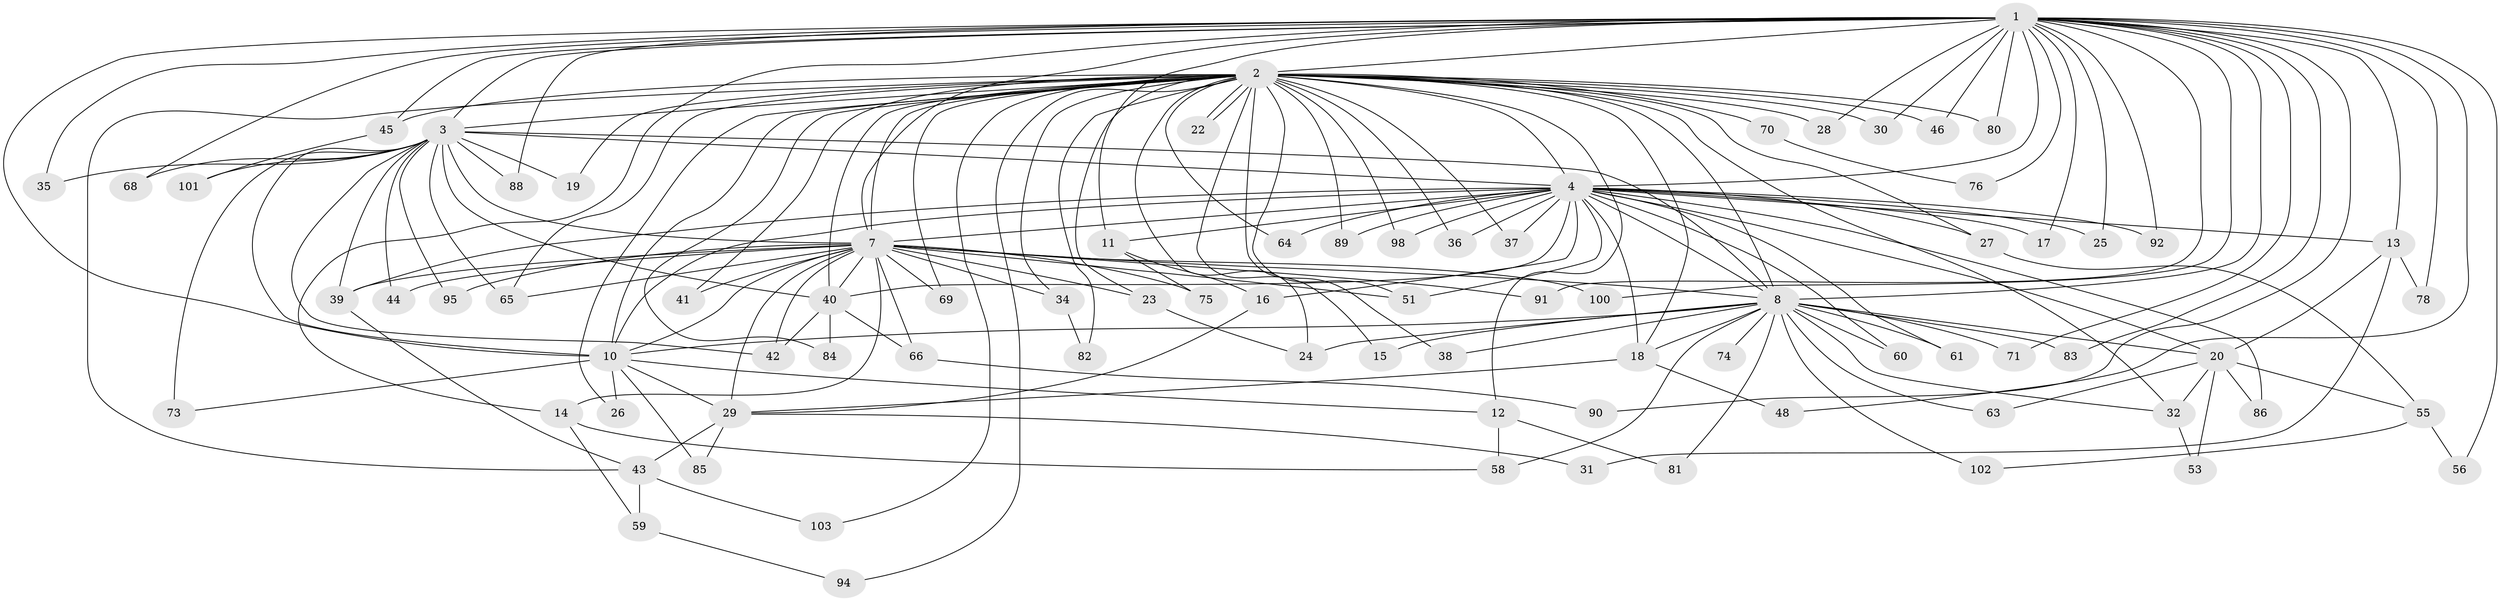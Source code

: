 // Generated by graph-tools (version 1.1) at 2025/23/03/03/25 07:23:44]
// undirected, 82 vertices, 183 edges
graph export_dot {
graph [start="1"]
  node [color=gray90,style=filled];
  1 [super="+9"];
  2 [super="+5"];
  3 [super="+50"];
  4 [super="+6"];
  7 [super="+47"];
  8 [super="+33"];
  10;
  11;
  12;
  13;
  14 [super="+67"];
  15;
  16 [super="+87"];
  17 [super="+57"];
  18 [super="+21"];
  19;
  20;
  22;
  23;
  24 [super="+52"];
  25;
  26;
  27;
  28;
  29 [super="+54"];
  30;
  31;
  32 [super="+62"];
  34;
  35;
  36;
  37;
  38;
  39 [super="+99"];
  40 [super="+93"];
  41;
  42 [super="+49"];
  43 [super="+72"];
  44 [super="+96"];
  45;
  46;
  48;
  51 [super="+79"];
  53;
  55;
  56;
  58;
  59;
  60;
  61;
  63;
  64;
  65 [super="+77"];
  66 [super="+97"];
  68;
  69;
  70;
  71;
  73;
  74;
  75;
  76;
  78;
  80;
  81;
  82;
  83;
  84;
  85;
  86;
  88;
  89;
  90;
  91;
  92;
  94;
  95;
  98;
  100;
  101;
  102;
  103;
  1 -- 2 [weight=4];
  1 -- 3 [weight=2];
  1 -- 4 [weight=4];
  1 -- 7 [weight=2];
  1 -- 8 [weight=2];
  1 -- 10 [weight=2];
  1 -- 11;
  1 -- 13;
  1 -- 14;
  1 -- 17 [weight=2];
  1 -- 25;
  1 -- 28;
  1 -- 30;
  1 -- 35;
  1 -- 45;
  1 -- 46;
  1 -- 48;
  1 -- 56;
  1 -- 68;
  1 -- 71;
  1 -- 78;
  1 -- 88;
  1 -- 92;
  1 -- 100;
  1 -- 76;
  1 -- 80;
  1 -- 83;
  1 -- 90;
  1 -- 91;
  2 -- 3 [weight=2];
  2 -- 4 [weight=4];
  2 -- 7 [weight=2];
  2 -- 8 [weight=2];
  2 -- 10 [weight=2];
  2 -- 12;
  2 -- 22;
  2 -- 22;
  2 -- 23;
  2 -- 24;
  2 -- 26;
  2 -- 27;
  2 -- 30;
  2 -- 32;
  2 -- 38;
  2 -- 40 [weight=2];
  2 -- 41;
  2 -- 64;
  2 -- 65;
  2 -- 70 [weight=2];
  2 -- 82;
  2 -- 84;
  2 -- 89;
  2 -- 103;
  2 -- 69;
  2 -- 15;
  2 -- 80;
  2 -- 19;
  2 -- 28;
  2 -- 94;
  2 -- 34;
  2 -- 98;
  2 -- 36;
  2 -- 37;
  2 -- 43;
  2 -- 45;
  2 -- 46;
  2 -- 51;
  2 -- 18;
  3 -- 4 [weight=2];
  3 -- 7;
  3 -- 8;
  3 -- 10;
  3 -- 19;
  3 -- 35;
  3 -- 39;
  3 -- 42;
  3 -- 44 [weight=2];
  3 -- 65;
  3 -- 68;
  3 -- 73;
  3 -- 95;
  3 -- 101;
  3 -- 40;
  3 -- 88;
  4 -- 7 [weight=2];
  4 -- 8 [weight=2];
  4 -- 10 [weight=2];
  4 -- 11;
  4 -- 20;
  4 -- 25;
  4 -- 40;
  4 -- 60;
  4 -- 89;
  4 -- 92;
  4 -- 98;
  4 -- 64;
  4 -- 13;
  4 -- 16;
  4 -- 17;
  4 -- 18;
  4 -- 86;
  4 -- 27;
  4 -- 36;
  4 -- 37;
  4 -- 39;
  4 -- 61;
  4 -- 51;
  7 -- 8;
  7 -- 10;
  7 -- 14;
  7 -- 23;
  7 -- 29;
  7 -- 34;
  7 -- 41;
  7 -- 44;
  7 -- 51;
  7 -- 66 [weight=2];
  7 -- 69;
  7 -- 75;
  7 -- 91;
  7 -- 95;
  7 -- 100;
  7 -- 40;
  7 -- 39;
  7 -- 42;
  7 -- 65;
  8 -- 10;
  8 -- 15;
  8 -- 18;
  8 -- 38;
  8 -- 58;
  8 -- 61;
  8 -- 63;
  8 -- 71;
  8 -- 74 [weight=2];
  8 -- 81;
  8 -- 83;
  8 -- 102;
  8 -- 20;
  8 -- 60;
  8 -- 24;
  8 -- 32;
  10 -- 12;
  10 -- 26;
  10 -- 73;
  10 -- 85;
  10 -- 29;
  11 -- 16;
  11 -- 75;
  12 -- 58;
  12 -- 81;
  13 -- 20;
  13 -- 31;
  13 -- 78;
  14 -- 59;
  14 -- 58;
  16 -- 29;
  18 -- 29;
  18 -- 48;
  20 -- 32;
  20 -- 53;
  20 -- 55;
  20 -- 63;
  20 -- 86;
  23 -- 24;
  27 -- 55;
  29 -- 31;
  29 -- 43;
  29 -- 85;
  32 -- 53;
  34 -- 82;
  39 -- 43;
  40 -- 42;
  40 -- 66;
  40 -- 84;
  43 -- 59;
  43 -- 103;
  45 -- 101;
  55 -- 56;
  55 -- 102;
  59 -- 94;
  66 -- 90;
  70 -- 76;
}
